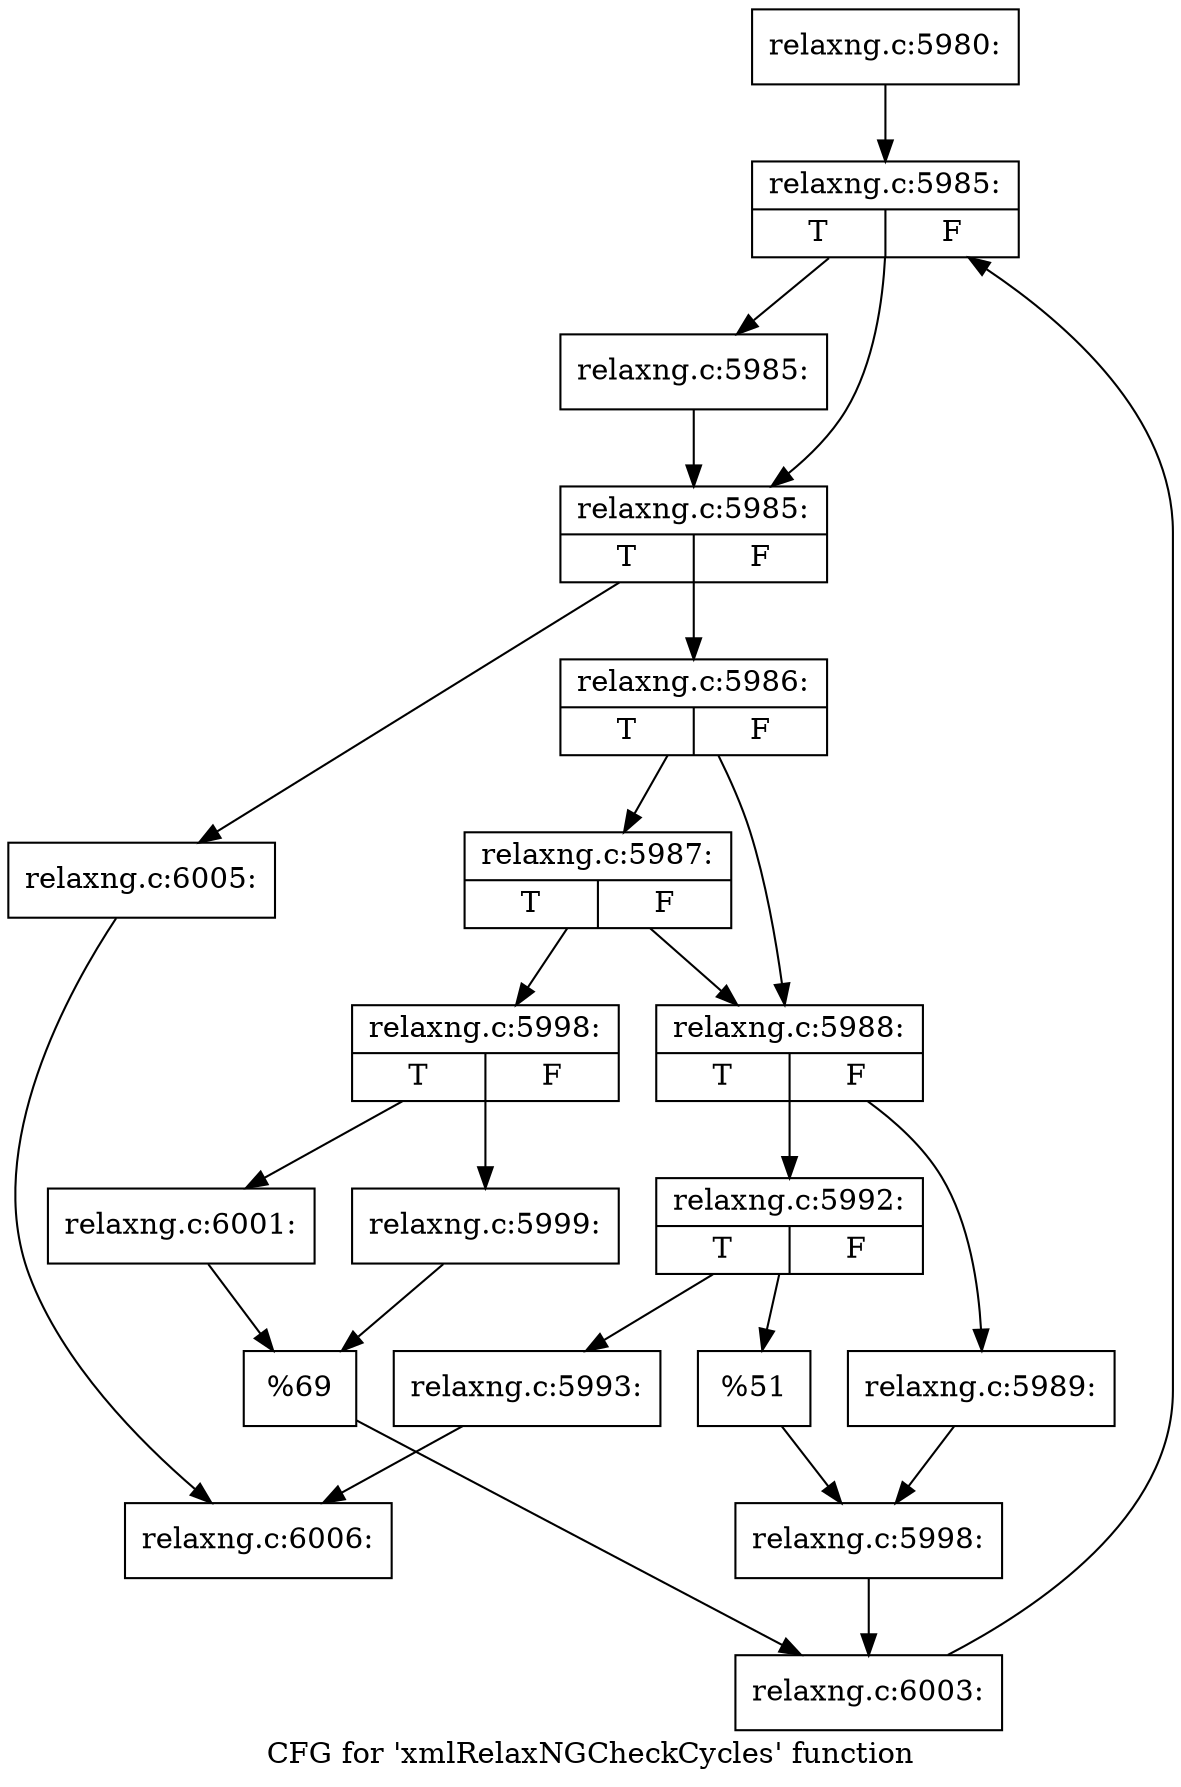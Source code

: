 digraph "CFG for 'xmlRelaxNGCheckCycles' function" {
	label="CFG for 'xmlRelaxNGCheckCycles' function";

	Node0x555e9c38ecc0 [shape=record,label="{relaxng.c:5980:}"];
	Node0x555e9c38ecc0 -> Node0x555e9c38fe70;
	Node0x555e9c38fe70 [shape=record,label="{relaxng.c:5985:|{<s0>T|<s1>F}}"];
	Node0x555e9c38fe70 -> Node0x555e9c390100;
	Node0x555e9c38fe70 -> Node0x555e9c3900b0;
	Node0x555e9c390100 [shape=record,label="{relaxng.c:5985:}"];
	Node0x555e9c390100 -> Node0x555e9c3900b0;
	Node0x555e9c3900b0 [shape=record,label="{relaxng.c:5985:|{<s0>T|<s1>F}}"];
	Node0x555e9c3900b0 -> Node0x555e9c3905a0;
	Node0x555e9c3900b0 -> Node0x555e9c390030;
	Node0x555e9c3905a0 [shape=record,label="{relaxng.c:5986:|{<s0>T|<s1>F}}"];
	Node0x555e9c3905a0 -> Node0x555e9c390750;
	Node0x555e9c3905a0 -> Node0x555e9c390840;
	Node0x555e9c390840 [shape=record,label="{relaxng.c:5987:|{<s0>T|<s1>F}}"];
	Node0x555e9c390840 -> Node0x555e9c390750;
	Node0x555e9c390840 -> Node0x555e9c3907f0;
	Node0x555e9c390750 [shape=record,label="{relaxng.c:5988:|{<s0>T|<s1>F}}"];
	Node0x555e9c390750 -> Node0x555e9c390ef0;
	Node0x555e9c390750 -> Node0x555e9c390f90;
	Node0x555e9c390ef0 [shape=record,label="{relaxng.c:5989:}"];
	Node0x555e9c390ef0 -> Node0x555e9c390f40;
	Node0x555e9c390f90 [shape=record,label="{relaxng.c:5992:|{<s0>T|<s1>F}}"];
	Node0x555e9c390f90 -> Node0x555e9c391ed0;
	Node0x555e9c390f90 -> Node0x555e9c391f20;
	Node0x555e9c391ed0 [shape=record,label="{relaxng.c:5993:}"];
	Node0x555e9c391ed0 -> Node0x555e9c38ed10;
	Node0x555e9c391f20 [shape=record,label="{%51}"];
	Node0x555e9c391f20 -> Node0x555e9c390f40;
	Node0x555e9c390f40 [shape=record,label="{relaxng.c:5998:}"];
	Node0x555e9c390f40 -> Node0x555e9c3907a0;
	Node0x555e9c3907f0 [shape=record,label="{relaxng.c:5998:|{<s0>T|<s1>F}}"];
	Node0x555e9c3907f0 -> Node0x555e9c392fb0;
	Node0x555e9c3907f0 -> Node0x555e9c393050;
	Node0x555e9c392fb0 [shape=record,label="{relaxng.c:5999:}"];
	Node0x555e9c392fb0 -> Node0x555e9c393000;
	Node0x555e9c393050 [shape=record,label="{relaxng.c:6001:}"];
	Node0x555e9c393050 -> Node0x555e9c393000;
	Node0x555e9c393000 [shape=record,label="{%69}"];
	Node0x555e9c393000 -> Node0x555e9c3907a0;
	Node0x555e9c3907a0 [shape=record,label="{relaxng.c:6003:}"];
	Node0x555e9c3907a0 -> Node0x555e9c38fe70;
	Node0x555e9c390030 [shape=record,label="{relaxng.c:6005:}"];
	Node0x555e9c390030 -> Node0x555e9c38ed10;
	Node0x555e9c38ed10 [shape=record,label="{relaxng.c:6006:}"];
}
